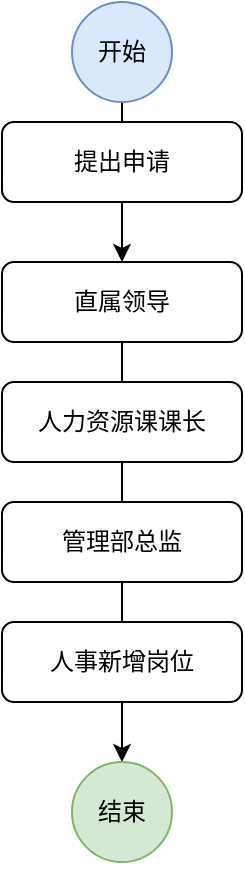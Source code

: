 <mxfile version="21.3.6" type="github">
  <diagram id="C5RBs43oDa-KdzZeNtuy" name="Page-1">
    <mxGraphModel dx="739" dy="470" grid="1" gridSize="10" guides="1" tooltips="1" connect="1" arrows="1" fold="1" page="1" pageScale="1" pageWidth="827" pageHeight="1169" math="0" shadow="0">
      <root>
        <mxCell id="WIyWlLk6GJQsqaUBKTNV-0" />
        <mxCell id="WIyWlLk6GJQsqaUBKTNV-1" parent="WIyWlLk6GJQsqaUBKTNV-0" />
        <mxCell id="sR0vao9XfVmGhea54Kes-0" style="edgeStyle=orthogonalEdgeStyle;rounded=0;orthogonalLoop=1;jettySize=auto;html=1;exitX=0.5;exitY=1;exitDx=0;exitDy=0;" edge="1" parent="WIyWlLk6GJQsqaUBKTNV-1" source="sR0vao9XfVmGhea54Kes-1" target="sR0vao9XfVmGhea54Kes-4">
          <mxGeometry relative="1" as="geometry" />
        </mxCell>
        <mxCell id="sR0vao9XfVmGhea54Kes-1" value="直属领导" style="rounded=1;whiteSpace=wrap;html=1;fontSize=12;glass=0;strokeWidth=1;shadow=0;" vertex="1" parent="WIyWlLk6GJQsqaUBKTNV-1">
          <mxGeometry x="179" y="220" width="120" height="40" as="geometry" />
        </mxCell>
        <mxCell id="sR0vao9XfVmGhea54Kes-2" style="edgeStyle=orthogonalEdgeStyle;rounded=0;orthogonalLoop=1;jettySize=auto;html=1;exitX=0.5;exitY=1;exitDx=0;exitDy=0;entryX=0.5;entryY=0;entryDx=0;entryDy=0;" edge="1" parent="WIyWlLk6GJQsqaUBKTNV-1" source="sR0vao9XfVmGhea54Kes-3" target="sR0vao9XfVmGhea54Kes-1">
          <mxGeometry relative="1" as="geometry" />
        </mxCell>
        <mxCell id="sR0vao9XfVmGhea54Kes-3" value="开始" style="ellipse;whiteSpace=wrap;html=1;aspect=fixed;fillColor=#dae8fc;strokeColor=#6c8ebf;" vertex="1" parent="WIyWlLk6GJQsqaUBKTNV-1">
          <mxGeometry x="214" y="90" width="50" height="50" as="geometry" />
        </mxCell>
        <mxCell id="sR0vao9XfVmGhea54Kes-4" value="结束" style="ellipse;whiteSpace=wrap;html=1;aspect=fixed;fillColor=#d5e8d4;strokeColor=#82b366;" vertex="1" parent="WIyWlLk6GJQsqaUBKTNV-1">
          <mxGeometry x="214" y="470" width="50" height="50" as="geometry" />
        </mxCell>
        <mxCell id="sR0vao9XfVmGhea54Kes-5" value="提出申请" style="rounded=1;whiteSpace=wrap;html=1;fontSize=12;glass=0;strokeWidth=1;shadow=0;" vertex="1" parent="WIyWlLk6GJQsqaUBKTNV-1">
          <mxGeometry x="179" y="150" width="120" height="40" as="geometry" />
        </mxCell>
        <mxCell id="sR0vao9XfVmGhea54Kes-6" value="人力资源课课长" style="rounded=1;whiteSpace=wrap;html=1;fontSize=12;glass=0;strokeWidth=1;shadow=0;" vertex="1" parent="WIyWlLk6GJQsqaUBKTNV-1">
          <mxGeometry x="179" y="280" width="120" height="40" as="geometry" />
        </mxCell>
        <mxCell id="sR0vao9XfVmGhea54Kes-7" value="管理部总监" style="rounded=1;whiteSpace=wrap;html=1;fontSize=12;glass=0;strokeWidth=1;shadow=0;" vertex="1" parent="WIyWlLk6GJQsqaUBKTNV-1">
          <mxGeometry x="179" y="340" width="120" height="40" as="geometry" />
        </mxCell>
        <mxCell id="sR0vao9XfVmGhea54Kes-8" value="人事新增岗位" style="rounded=1;whiteSpace=wrap;html=1;fontSize=12;glass=0;strokeWidth=1;shadow=0;" vertex="1" parent="WIyWlLk6GJQsqaUBKTNV-1">
          <mxGeometry x="179" y="400" width="120" height="40" as="geometry" />
        </mxCell>
        <mxCell id="sR0vao9XfVmGhea54Kes-9" style="edgeStyle=orthogonalEdgeStyle;rounded=0;orthogonalLoop=1;jettySize=auto;html=1;exitX=0.5;exitY=1;exitDx=0;exitDy=0;" edge="1" parent="WIyWlLk6GJQsqaUBKTNV-1" source="sR0vao9XfVmGhea54Kes-4" target="sR0vao9XfVmGhea54Kes-4">
          <mxGeometry relative="1" as="geometry" />
        </mxCell>
      </root>
    </mxGraphModel>
  </diagram>
</mxfile>
